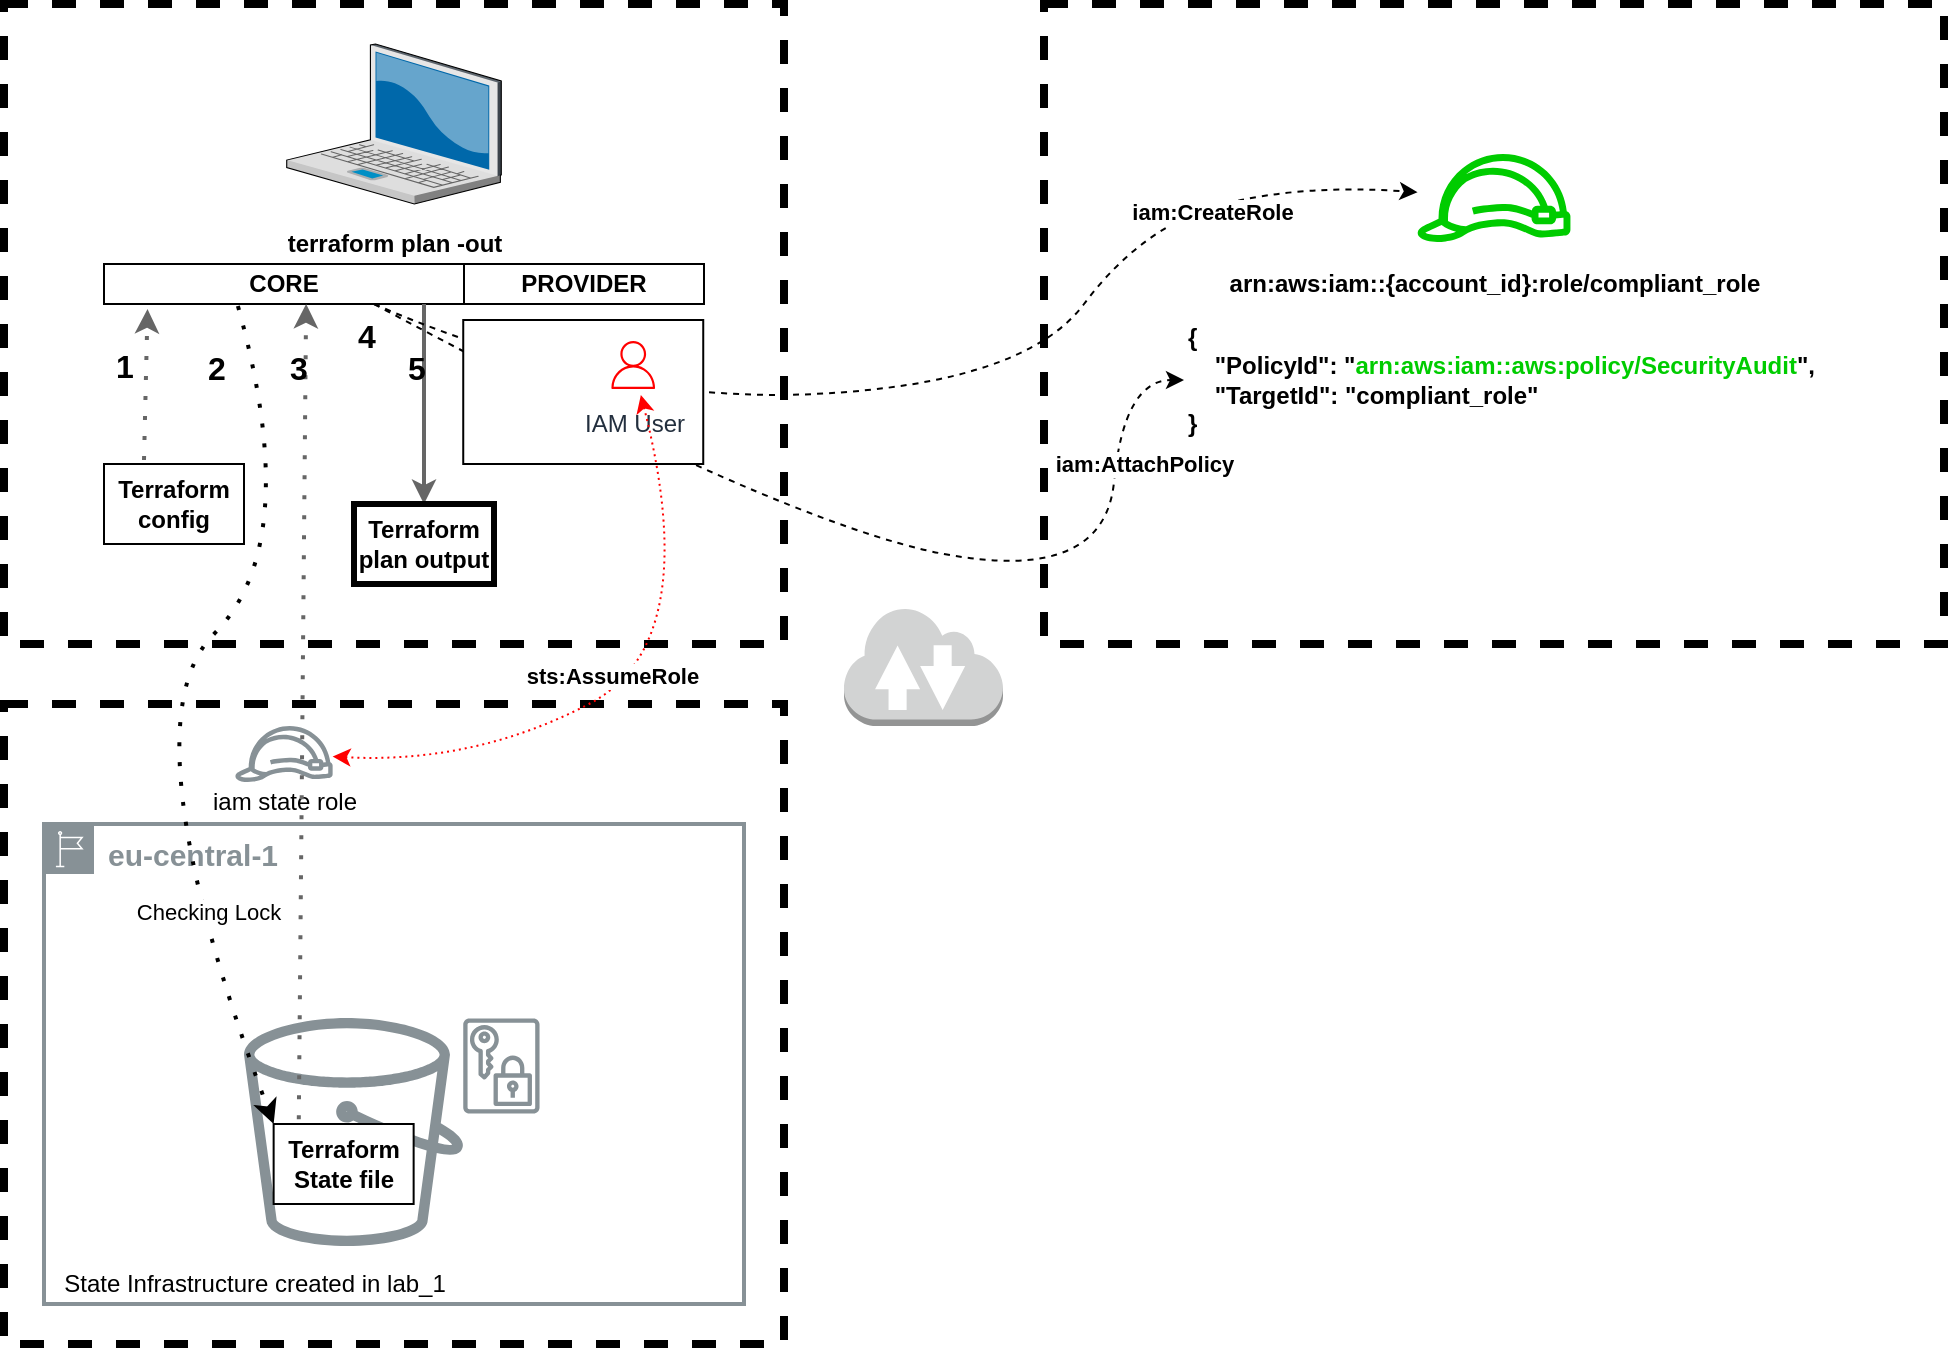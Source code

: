<mxfile version="13.7.5" type="device"><diagram id="qVd_QFV3y8SOTGqyD-K3" name="Page-1"><mxGraphModel dx="2696" dy="1109" grid="1" gridSize="10" guides="1" tooltips="1" connect="1" arrows="1" fold="1" page="1" pageScale="1" pageWidth="850" pageHeight="1100" math="0" shadow="0"><root><mxCell id="0"/><mxCell id="1" parent="0"/><mxCell id="-T2PThqUDb3KptBthZA--11" value="" style="rounded=0;whiteSpace=wrap;html=1;fillColor=none;strokeWidth=4;dashed=1;" parent="1" vertex="1"><mxGeometry x="290" y="70" width="450" height="320" as="geometry"/></mxCell><mxCell id="-T2PThqUDb3KptBthZA--12" value="&lt;font style=&quot;font-size: 15px&quot;&gt;&lt;b&gt;eu-central-1&lt;/b&gt;&lt;/font&gt;" style="outlineConnect=0;gradientColor=none;html=1;whiteSpace=wrap;fontSize=12;fontStyle=0;shape=mxgraph.aws4.group;grIcon=mxgraph.aws4.group_region;fillColor=none;verticalAlign=top;align=left;spacingLeft=30;fontColor=#879196;strokeColor=#879196;strokeWidth=2;" parent="1" vertex="1"><mxGeometry x="-210" y="480" width="350" height="240" as="geometry"/></mxCell><mxCell id="iDBqMnYmGEMwvW7wy_eE-20" value="" style="rounded=0;whiteSpace=wrap;html=1;dashed=1;strokeWidth=4;fillColor=none;" parent="1" vertex="1"><mxGeometry x="-230" y="70" width="390" height="320" as="geometry"/></mxCell><mxCell id="-T2PThqUDb3KptBthZA--15" value="" style="rounded=0;whiteSpace=wrap;html=1;dashed=1;strokeWidth=4;fillColor=none;" parent="1" vertex="1"><mxGeometry x="-230" y="420" width="390" height="320" as="geometry"/></mxCell><mxCell id="-T2PThqUDb3KptBthZA--14" value="" style="outlineConnect=0;fontColor=#232F3E;gradientColor=none;strokeColor=none;dashed=0;verticalLabelPosition=bottom;verticalAlign=top;align=center;html=1;fontSize=12;fontStyle=0;aspect=fixed;pointerEvents=1;shape=mxgraph.aws4.bucket;fillColor=#879196;" parent="1" vertex="1"><mxGeometry x="-110" y="577" width="109.62" height="114" as="geometry"/></mxCell><mxCell id="-T2PThqUDb3KptBthZA--1" value="" style="verticalLabelPosition=bottom;aspect=fixed;html=1;verticalAlign=top;strokeColor=none;align=center;outlineConnect=0;shape=mxgraph.citrix.laptop_2;fontStyle=1" parent="1" vertex="1"><mxGeometry x="-88.64" y="90" width="107.28" height="80" as="geometry"/></mxCell><mxCell id="-T2PThqUDb3KptBthZA--2" value="terraform plan -out" style="text;html=1;align=center;verticalAlign=middle;resizable=0;points=[];autosize=1;fontStyle=1" parent="1" vertex="1"><mxGeometry x="-95" y="180" width="120" height="20" as="geometry"/></mxCell><mxCell id="-T2PThqUDb3KptBthZA--3" value="Terraform config" style="whiteSpace=wrap;html=1;fontStyle=1" parent="1" vertex="1"><mxGeometry x="-180" y="300" width="70" height="40" as="geometry"/></mxCell><mxCell id="-T2PThqUDb3KptBthZA--4" value="PROVIDER" style="whiteSpace=wrap;html=1;fontStyle=1" parent="1" vertex="1"><mxGeometry y="200" width="120" height="20" as="geometry"/></mxCell><mxCell id="-T2PThqUDb3KptBthZA--5" value="CORE" style="whiteSpace=wrap;html=1;fontStyle=1" parent="1" vertex="1"><mxGeometry x="-180" y="200" width="180" height="20" as="geometry"/></mxCell><mxCell id="-T2PThqUDb3KptBthZA--6" value="Terraform State file" style="whiteSpace=wrap;html=1;fontStyle=1" parent="1" vertex="1"><mxGeometry x="-95.18" y="630" width="70" height="40" as="geometry"/></mxCell><mxCell id="-T2PThqUDb3KptBthZA--29" value="" style="outlineConnect=0;fontColor=#232F3E;gradientColor=none;strokeColor=none;dashed=0;verticalLabelPosition=bottom;verticalAlign=top;align=center;html=1;fontSize=12;fontStyle=0;aspect=fixed;pointerEvents=1;shape=mxgraph.aws4.data_encryption_key;fillColor=#879196;" parent="1" vertex="1"><mxGeometry x="-0.38" y="577" width="38.15" height="48" as="geometry"/></mxCell><mxCell id="-T2PThqUDb3KptBthZA--42" value="" style="endArrow=classic;html=1;dashed=1;strokeColor=#666666;strokeWidth=2;dashPattern=1 4;entryX=0.121;entryY=1.126;entryDx=0;entryDy=0;entryPerimeter=0;" parent="1" target="-T2PThqUDb3KptBthZA--5" edge="1"><mxGeometry width="50" height="50" relative="1" as="geometry"><mxPoint x="-160" y="298" as="sourcePoint"/><mxPoint x="-160" y="248" as="targetPoint"/></mxGeometry></mxCell><mxCell id="iDBqMnYmGEMwvW7wy_eE-24" value="" style="endArrow=none;html=1;strokeColor=#666666;strokeWidth=2;startArrow=classic;startFill=1;endFill=0;exitX=0.5;exitY=0;exitDx=0;exitDy=0;" parent="1" source="iDBqMnYmGEMwvW7wy_eE-99" edge="1"><mxGeometry width="50" height="50" relative="1" as="geometry"><mxPoint x="-18" y="320" as="sourcePoint"/><mxPoint x="-20" y="220" as="targetPoint"/></mxGeometry></mxCell><mxCell id="iDBqMnYmGEMwvW7wy_eE-28" value="" style="curved=1;endArrow=classic;html=1;strokeColor=#000000;dashed=1;dashPattern=1 4;entryX=0;entryY=0;entryDx=0;entryDy=0;strokeWidth=2;exitX=0.372;exitY=1.05;exitDx=0;exitDy=0;exitPerimeter=0;" parent="1" source="-T2PThqUDb3KptBthZA--5" target="-T2PThqUDb3KptBthZA--6" edge="1"><mxGeometry width="50" height="50" relative="1" as="geometry"><mxPoint x="-29" y="248" as="sourcePoint"/><mxPoint x="-39" y="398" as="targetPoint"/><Array as="points"><mxPoint x="-80" y="340"/><mxPoint x="-170" y="430"/></Array></mxGeometry></mxCell><mxCell id="iDBqMnYmGEMwvW7wy_eE-29" value="Checking Lock" style="edgeLabel;html=1;align=center;verticalAlign=middle;resizable=0;points=[];" parent="iDBqMnYmGEMwvW7wy_eE-28" vertex="1" connectable="0"><mxGeometry x="0.119" y="-16" relative="1" as="geometry"><mxPoint x="53.26" y="79.76" as="offset"/></mxGeometry></mxCell><mxCell id="iDBqMnYmGEMwvW7wy_eE-10" value="" style="shape=image;imageAspect=0;aspect=fixed;verticalLabelPosition=bottom;verticalAlign=top;strokeColor=#000000;strokeWidth=2;image=https://www.iconfinder.com/data/icons/amazon-aws-stencils/100/Database_copy_DynamoDB_Table-512.png;" parent="1" vertex="1"><mxGeometry x="-160" y="530" width="63" height="63" as="geometry"/></mxCell><mxCell id="-T2PThqUDb3KptBthZA--37" value="" style="outlineConnect=0;fontColor=#232F3E;gradientColor=none;strokeColor=none;dashed=0;verticalLabelPosition=bottom;verticalAlign=top;align=center;html=1;fontSize=12;fontStyle=0;aspect=fixed;pointerEvents=1;shape=mxgraph.aws4.role;fillColor=#879196;" parent="1" vertex="1"><mxGeometry x="-114.82" y="431" width="49.64" height="28" as="geometry"/></mxCell><mxCell id="-T2PThqUDb3KptBthZA--38" value="iam state role" style="text;html=1;align=center;verticalAlign=middle;resizable=0;points=[];autosize=1;" parent="1" vertex="1"><mxGeometry x="-135" y="459" width="90" height="20" as="geometry"/></mxCell><mxCell id="iDBqMnYmGEMwvW7wy_eE-33" value="" style="endArrow=classic;html=1;dashed=1;strokeColor=#666666;strokeWidth=2;dashPattern=1 4;startArrow=none;startFill=0;endFill=1;entryX=0.567;entryY=0.95;entryDx=0;entryDy=0;entryPerimeter=0;exitX=0.194;exitY=-0.084;exitDx=0;exitDy=0;exitPerimeter=0;" parent="1" edge="1"><mxGeometry width="50" height="50" relative="1" as="geometry"><mxPoint x="-82.6" y="627.64" as="sourcePoint"/><mxPoint x="-78.94" y="220.0" as="targetPoint"/></mxGeometry></mxCell><mxCell id="iDBqMnYmGEMwvW7wy_eE-47" value="" style="shape=image;imageAspect=0;aspect=fixed;verticalLabelPosition=bottom;verticalAlign=top;image=https://futurumresearch.com/wp-content/uploads/2020/01/aws-logo.png;fontStyle=1" parent="1" vertex="1"><mxGeometry x="290" y="70" width="100" height="75" as="geometry"/></mxCell><mxCell id="iDBqMnYmGEMwvW7wy_eE-48" value="" style="shape=image;imageAspect=0;aspect=fixed;verticalLabelPosition=bottom;verticalAlign=top;image=https://futurumresearch.com/wp-content/uploads/2020/01/aws-logo.png;fontStyle=1" parent="1" vertex="1"><mxGeometry x="-230" y="420" width="60" height="45" as="geometry"/></mxCell><mxCell id="iDBqMnYmGEMwvW7wy_eE-65" value="" style="curved=1;endArrow=classic;html=1;strokeColor=#000000;strokeWidth=1;dashed=1;" parent="1" target="iDBqMnYmGEMwvW7wy_eE-101" edge="1"><mxGeometry width="50" height="50" relative="1" as="geometry"><mxPoint x="-45" y="220" as="sourcePoint"/><mxPoint x="525.5" y="241.261" as="targetPoint"/><Array as="points"><mxPoint x="70" y="270"/><mxPoint x="280" y="260"/><mxPoint x="340" y="180"/><mxPoint x="420" y="160"/></Array></mxGeometry></mxCell><mxCell id="iDBqMnYmGEMwvW7wy_eE-102" value="&lt;b&gt;iam:CreateRole&lt;/b&gt;" style="edgeLabel;html=1;align=center;verticalAlign=middle;resizable=0;points=[];" parent="iDBqMnYmGEMwvW7wy_eE-65" vertex="1" connectable="0"><mxGeometry x="0.633" y="-2" relative="1" as="geometry"><mxPoint as="offset"/></mxGeometry></mxCell><mxCell id="iDBqMnYmGEMwvW7wy_eE-76" value="&lt;font style=&quot;font-size: 16px&quot;&gt;&lt;b&gt;1&lt;/b&gt;&lt;/font&gt;" style="text;html=1;align=center;verticalAlign=middle;resizable=0;points=[];autosize=1;" parent="1" vertex="1"><mxGeometry x="-180" y="240.5" width="20" height="20" as="geometry"/></mxCell><mxCell id="iDBqMnYmGEMwvW7wy_eE-77" value="&lt;font style=&quot;font-size: 16px&quot;&gt;&lt;b&gt;2&lt;/b&gt;&lt;/font&gt;" style="text;whiteSpace=wrap;html=1;" parent="1" vertex="1"><mxGeometry x="-130" y="235.5" width="15.18" height="30" as="geometry"/></mxCell><mxCell id="iDBqMnYmGEMwvW7wy_eE-78" value="&lt;font style=&quot;font-size: 16px&quot;&gt;&lt;b&gt;3&lt;/b&gt;&lt;/font&gt;" style="text;whiteSpace=wrap;html=1;" parent="1" vertex="1"><mxGeometry x="-88.64" y="235.5" width="12" height="30" as="geometry"/></mxCell><mxCell id="iDBqMnYmGEMwvW7wy_eE-80" value="&lt;font style=&quot;font-size: 16px&quot;&gt;&lt;b&gt;4&lt;/b&gt;&lt;/font&gt;" style="text;whiteSpace=wrap;html=1;" parent="1" vertex="1"><mxGeometry x="-55" y="220" width="19" height="30" as="geometry"/></mxCell><mxCell id="iDBqMnYmGEMwvW7wy_eE-81" value="&lt;font style=&quot;font-size: 16px&quot;&gt;&lt;b&gt;5&lt;/b&gt;&lt;/font&gt;" style="text;whiteSpace=wrap;html=1;" parent="1" vertex="1"><mxGeometry x="-30" y="235.5" width="19" height="30" as="geometry"/></mxCell><mxCell id="iDBqMnYmGEMwvW7wy_eE-1" value="" style="outlineConnect=0;dashed=0;verticalLabelPosition=bottom;verticalAlign=top;align=center;html=1;shape=mxgraph.aws3.internet_2;fillColor=#D2D3D3;gradientColor=none;strokeColor=#000000;" parent="1" vertex="1"><mxGeometry x="190" y="371" width="79.5" height="60" as="geometry"/></mxCell><mxCell id="iDBqMnYmGEMwvW7wy_eE-95" value="State Infrastructure created in lab_1" style="text;html=1;align=center;verticalAlign=middle;resizable=0;points=[];autosize=1;" parent="1" vertex="1"><mxGeometry x="-210.38" y="700" width="210" height="20" as="geometry"/></mxCell><mxCell id="iDBqMnYmGEMwvW7wy_eE-99" value="Terraform plan output" style="whiteSpace=wrap;html=1;fontStyle=1;strokeWidth=3;" parent="1" vertex="1"><mxGeometry x="-55.0" y="320" width="70" height="40" as="geometry"/></mxCell><mxCell id="iDBqMnYmGEMwvW7wy_eE-101" value="" style="outlineConnect=0;fontColor=#232F3E;gradientColor=none;strokeColor=none;dashed=0;verticalLabelPosition=bottom;verticalAlign=top;align=center;html=1;fontSize=12;fontStyle=0;aspect=fixed;pointerEvents=1;shape=mxgraph.aws4.role;fillColor=#00CC00;" parent="1" vertex="1"><mxGeometry x="476" y="145" width="78" height="44" as="geometry"/></mxCell><mxCell id="iDBqMnYmGEMwvW7wy_eE-103" value="" style="curved=1;endArrow=classic;html=1;strokeColor=#000000;strokeWidth=1;dashed=1;entryX=0;entryY=0.5;entryDx=0;entryDy=0;" parent="1" target="iDBqMnYmGEMwvW7wy_eE-105" edge="1"><mxGeometry width="50" height="50" relative="1" as="geometry"><mxPoint x="-45" y="220" as="sourcePoint"/><mxPoint x="476.383" y="227.277" as="targetPoint"/><Array as="points"><mxPoint x="160" y="330"/><mxPoint x="320" y="360"/><mxPoint x="330" y="258"/></Array></mxGeometry></mxCell><mxCell id="iDBqMnYmGEMwvW7wy_eE-104" value="&lt;b&gt;iam:AttachPolicy&lt;/b&gt;" style="edgeLabel;html=1;align=center;verticalAlign=middle;resizable=0;points=[];" parent="iDBqMnYmGEMwvW7wy_eE-103" vertex="1" connectable="0"><mxGeometry x="0.633" y="-2" relative="1" as="geometry"><mxPoint x="14.54" y="-24.77" as="offset"/></mxGeometry></mxCell><mxCell id="iDBqMnYmGEMwvW7wy_eE-105" value="&lt;b&gt;{&lt;br&gt;&amp;nbsp;&amp;nbsp;&amp;nbsp; &quot;PolicyId&quot;: &quot;&lt;font color=&quot;#00CC00&quot;&gt;arn:aws:iam::aws:policy/SecurityAudit&lt;/font&gt;&quot;,&lt;br&gt;&amp;nbsp;&amp;nbsp;&amp;nbsp; &quot;TargetId&quot;: &quot;compliant_role&quot;&lt;br&gt;}&lt;/b&gt;" style="text;html=1;strokeColor=none;fillColor=none;align=left;verticalAlign=middle;whiteSpace=wrap;rounded=0;" parent="1" vertex="1"><mxGeometry x="360" y="228" width="380" height="60" as="geometry"/></mxCell><mxCell id="-T2PThqUDb3KptBthZA--7" value="" style="whiteSpace=wrap;html=1;fontStyle=1" parent="1" vertex="1"><mxGeometry x="-0.38" y="228" width="120" height="72" as="geometry"/></mxCell><mxCell id="-T2PThqUDb3KptBthZA--9" value="" style="shape=image;imageAspect=0;aspect=fixed;verticalLabelPosition=bottom;verticalAlign=top;image=https://futurumresearch.com/wp-content/uploads/2020/01/aws-logo.png;fontStyle=1" parent="1" vertex="1"><mxGeometry x="9.62" y="228" width="60" height="45" as="geometry"/></mxCell><mxCell id="-T2PThqUDb3KptBthZA--54" value="IAM User" style="outlineConnect=0;fontColor=#232F3E;gradientColor=none;fillColor=#ffffff;dashed=0;verticalLabelPosition=bottom;verticalAlign=top;align=center;html=1;fontSize=12;fontStyle=0;aspect=fixed;shape=mxgraph.aws4.resourceIcon;resIcon=mxgraph.aws4.user;labelBackgroundColor=#ffffff;strokeColor=#FF0000;" parent="1" vertex="1"><mxGeometry x="69.62" y="235.5" width="30" height="30" as="geometry"/></mxCell><mxCell id="iDBqMnYmGEMwvW7wy_eE-97" value="" style="curved=1;endArrow=classic;html=1;strokeColor=#FF0000;strokeWidth=1;startArrow=classic;startFill=1;dashed=1;dashPattern=1 2;" parent="1" source="-T2PThqUDb3KptBthZA--37" target="-T2PThqUDb3KptBthZA--54" edge="1"><mxGeometry width="50" height="50" relative="1" as="geometry"><mxPoint x="-45" y="450" as="sourcePoint"/><mxPoint x="5" y="400" as="targetPoint"/><Array as="points"><mxPoint x="5" y="450"/><mxPoint x="120" y="390"/></Array></mxGeometry></mxCell><mxCell id="iDBqMnYmGEMwvW7wy_eE-98" value="&lt;b&gt;sts:AssumeRole&lt;/b&gt;" style="edgeLabel;html=1;align=center;verticalAlign=middle;resizable=0;points=[];" parent="iDBqMnYmGEMwvW7wy_eE-97" vertex="1" connectable="0"><mxGeometry x="-0.035" y="1" relative="1" as="geometry"><mxPoint x="-9.02" y="-2.36" as="offset"/></mxGeometry></mxCell><mxCell id="iDBqMnYmGEMwvW7wy_eE-106" value="&lt;b&gt;arn:aws:iam::{account_id}:role/compliant_role&lt;/b&gt;" style="text;html=1;align=center;verticalAlign=middle;resizable=0;points=[];autosize=1;" parent="1" vertex="1"><mxGeometry x="375" y="200" width="280" height="20" as="geometry"/></mxCell></root></mxGraphModel></diagram></mxfile>